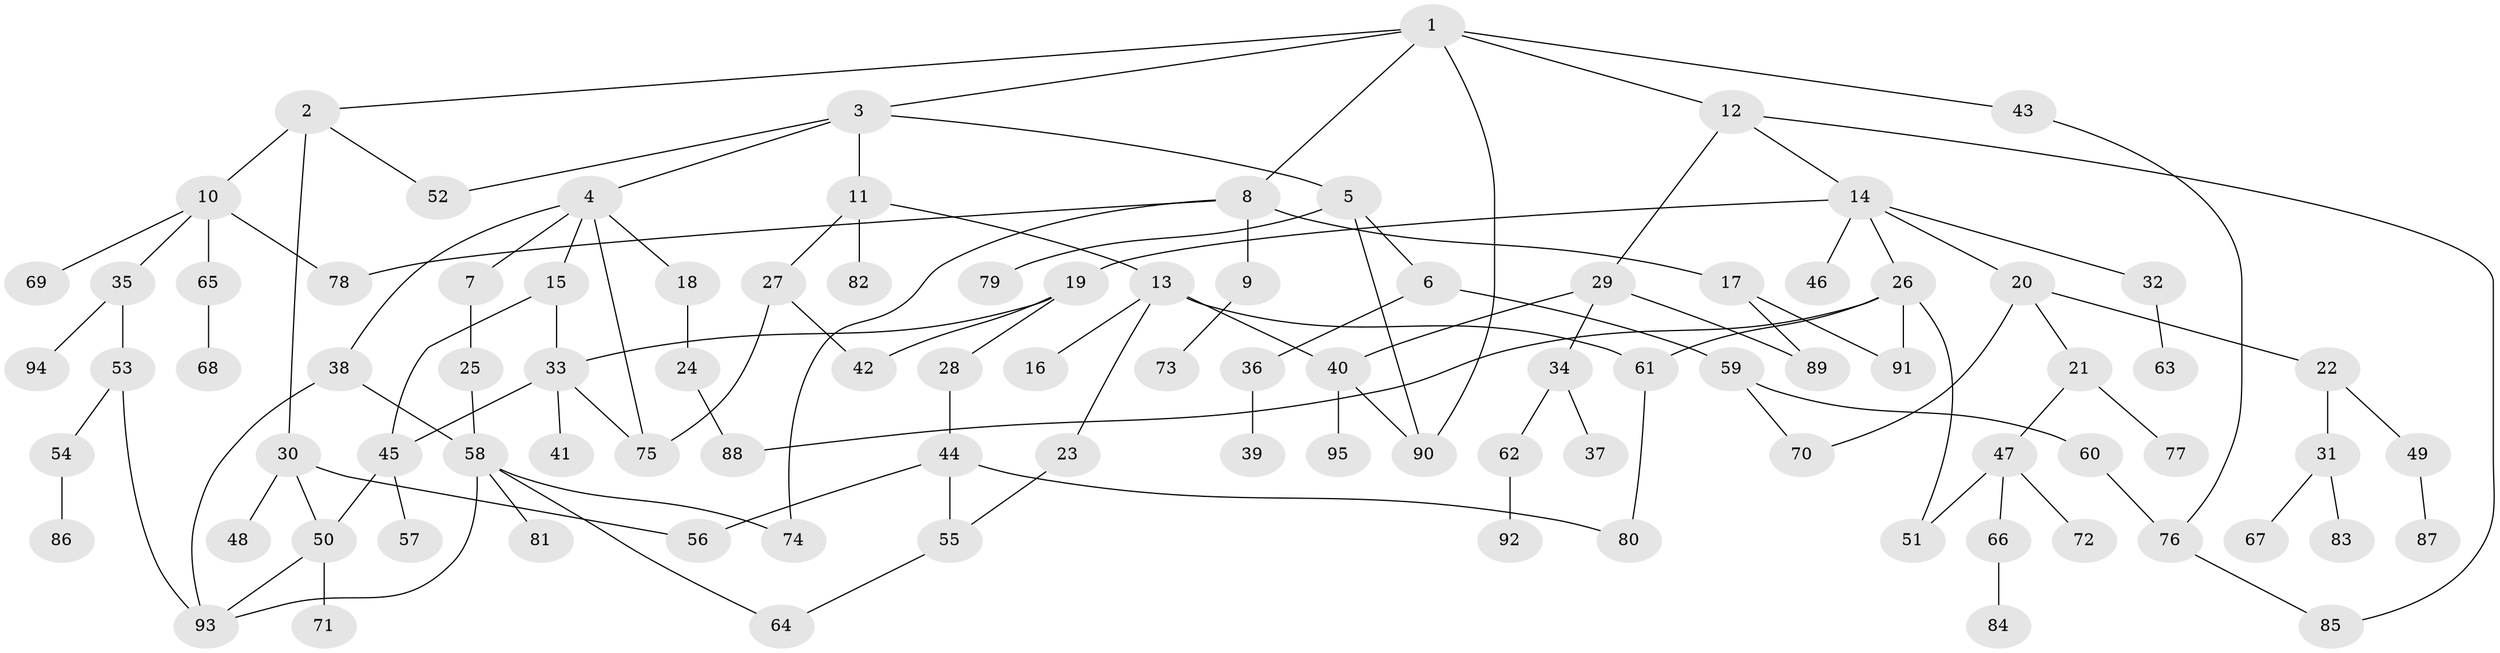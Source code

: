 // coarse degree distribution, {6: 0.08064516129032258, 7: 0.016129032258064516, 3: 0.1774193548387097, 4: 0.14516129032258066, 2: 0.22580645161290322, 5: 0.08064516129032258, 1: 0.27419354838709675}
// Generated by graph-tools (version 1.1) at 2025/23/03/03/25 07:23:30]
// undirected, 95 vertices, 122 edges
graph export_dot {
graph [start="1"]
  node [color=gray90,style=filled];
  1;
  2;
  3;
  4;
  5;
  6;
  7;
  8;
  9;
  10;
  11;
  12;
  13;
  14;
  15;
  16;
  17;
  18;
  19;
  20;
  21;
  22;
  23;
  24;
  25;
  26;
  27;
  28;
  29;
  30;
  31;
  32;
  33;
  34;
  35;
  36;
  37;
  38;
  39;
  40;
  41;
  42;
  43;
  44;
  45;
  46;
  47;
  48;
  49;
  50;
  51;
  52;
  53;
  54;
  55;
  56;
  57;
  58;
  59;
  60;
  61;
  62;
  63;
  64;
  65;
  66;
  67;
  68;
  69;
  70;
  71;
  72;
  73;
  74;
  75;
  76;
  77;
  78;
  79;
  80;
  81;
  82;
  83;
  84;
  85;
  86;
  87;
  88;
  89;
  90;
  91;
  92;
  93;
  94;
  95;
  1 -- 2;
  1 -- 3;
  1 -- 8;
  1 -- 12;
  1 -- 43;
  1 -- 90;
  2 -- 10;
  2 -- 30;
  2 -- 52;
  3 -- 4;
  3 -- 5;
  3 -- 11;
  3 -- 52;
  4 -- 7;
  4 -- 15;
  4 -- 18;
  4 -- 38;
  4 -- 75;
  5 -- 6;
  5 -- 79;
  5 -- 90;
  6 -- 36;
  6 -- 59;
  7 -- 25;
  8 -- 9;
  8 -- 17;
  8 -- 74;
  8 -- 78;
  9 -- 73;
  10 -- 35;
  10 -- 65;
  10 -- 69;
  10 -- 78;
  11 -- 13;
  11 -- 27;
  11 -- 82;
  12 -- 14;
  12 -- 29;
  12 -- 85;
  13 -- 16;
  13 -- 23;
  13 -- 61;
  13 -- 40;
  14 -- 19;
  14 -- 20;
  14 -- 26;
  14 -- 32;
  14 -- 46;
  15 -- 33;
  15 -- 45;
  17 -- 91;
  17 -- 89;
  18 -- 24;
  19 -- 28;
  19 -- 33;
  19 -- 42;
  20 -- 21;
  20 -- 22;
  20 -- 70;
  21 -- 47;
  21 -- 77;
  22 -- 31;
  22 -- 49;
  23 -- 55;
  24 -- 88;
  25 -- 58;
  26 -- 88;
  26 -- 61;
  26 -- 51;
  26 -- 91;
  27 -- 42;
  27 -- 75;
  28 -- 44;
  29 -- 34;
  29 -- 40;
  29 -- 89;
  30 -- 48;
  30 -- 56;
  30 -- 50;
  31 -- 67;
  31 -- 83;
  32 -- 63;
  33 -- 41;
  33 -- 45;
  33 -- 75;
  34 -- 37;
  34 -- 62;
  35 -- 53;
  35 -- 94;
  36 -- 39;
  38 -- 93;
  38 -- 58;
  40 -- 95;
  40 -- 90;
  43 -- 76;
  44 -- 80;
  44 -- 55;
  44 -- 56;
  45 -- 50;
  45 -- 57;
  47 -- 51;
  47 -- 66;
  47 -- 72;
  49 -- 87;
  50 -- 71;
  50 -- 93;
  53 -- 54;
  53 -- 93;
  54 -- 86;
  55 -- 64;
  58 -- 64;
  58 -- 74;
  58 -- 81;
  58 -- 93;
  59 -- 60;
  59 -- 70;
  60 -- 76;
  61 -- 80;
  62 -- 92;
  65 -- 68;
  66 -- 84;
  76 -- 85;
}
